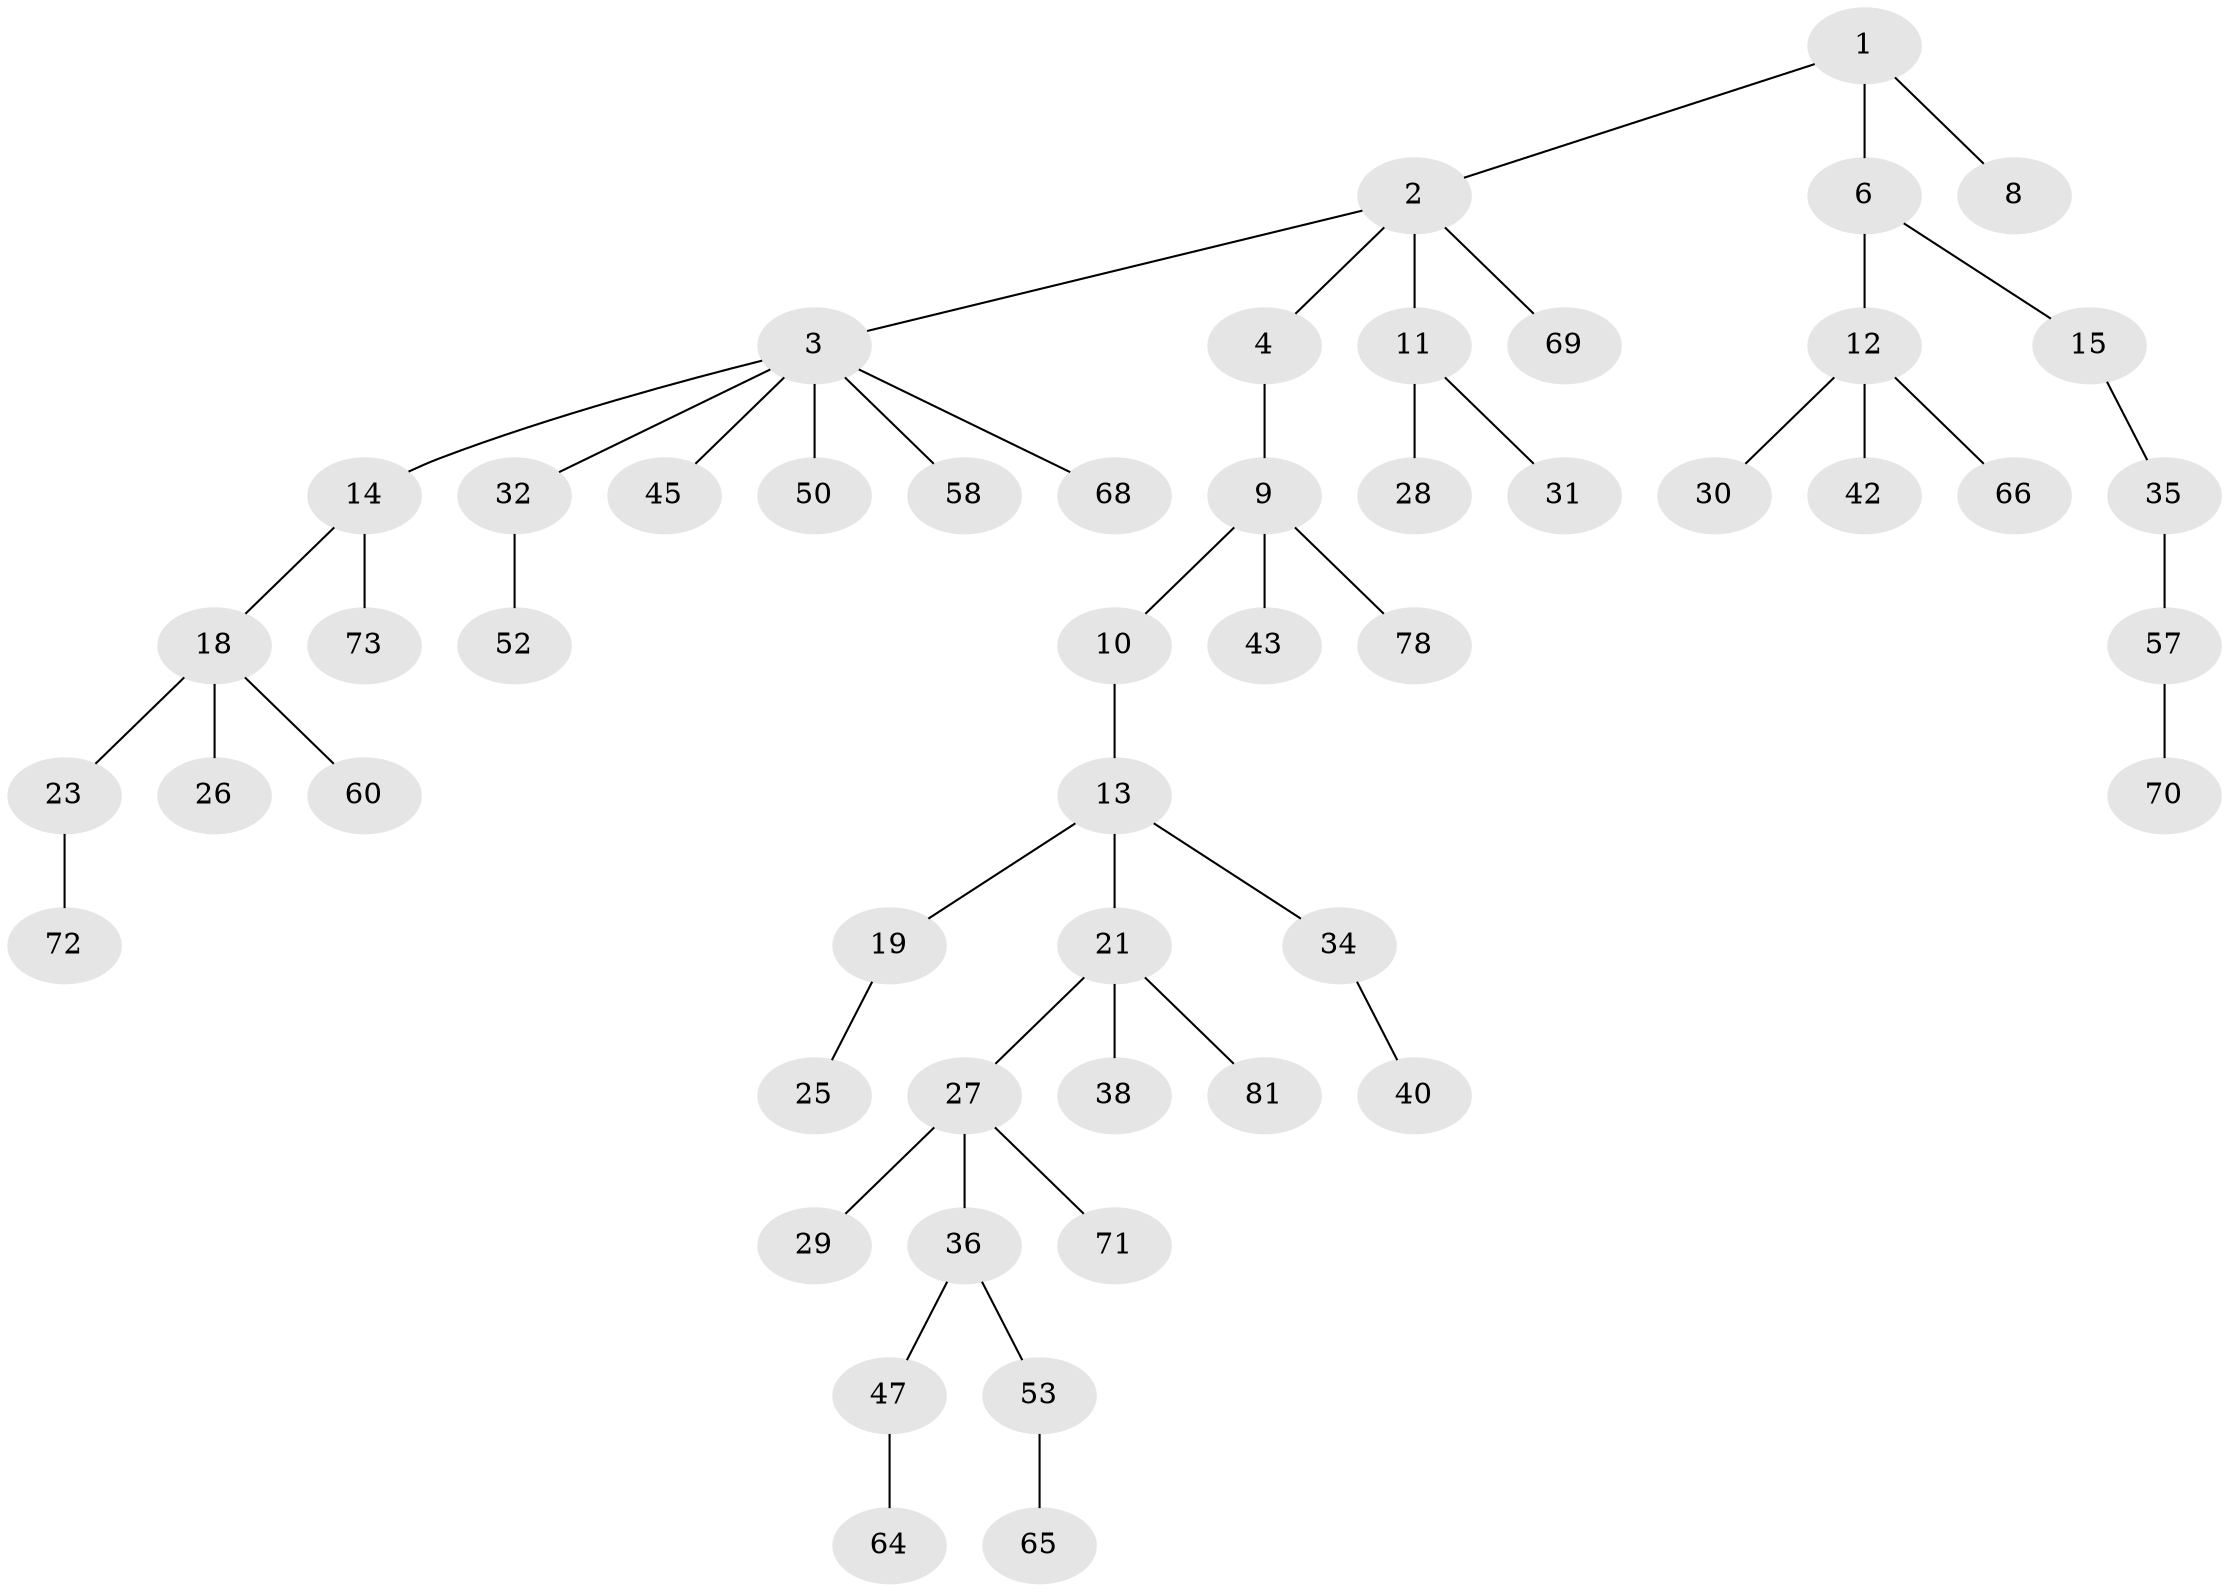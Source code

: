 // Generated by graph-tools (version 1.1) at 2025/52/02/27/25 19:52:10]
// undirected, 51 vertices, 50 edges
graph export_dot {
graph [start="1"]
  node [color=gray90,style=filled];
  1 [super="+5"];
  2 [super="+7"];
  3 [super="+17"];
  4;
  6 [super="+16"];
  8 [super="+62"];
  9 [super="+41"];
  10;
  11 [super="+56"];
  12 [super="+33"];
  13 [super="+20"];
  14 [super="+59"];
  15;
  18 [super="+24"];
  19 [super="+44"];
  21 [super="+22"];
  23 [super="+61"];
  25 [super="+74"];
  26 [super="+80"];
  27 [super="+46"];
  28;
  29 [super="+49"];
  30;
  31 [super="+39"];
  32 [super="+55"];
  34 [super="+37"];
  35 [super="+51"];
  36 [super="+54"];
  38 [super="+48"];
  40;
  42;
  43;
  45;
  47;
  50 [super="+63"];
  52;
  53 [super="+67"];
  57 [super="+76"];
  58;
  60;
  64;
  65;
  66 [super="+75"];
  68 [super="+79"];
  69;
  70 [super="+77"];
  71;
  72;
  73;
  78;
  81;
  1 -- 2;
  1 -- 6;
  1 -- 8;
  2 -- 3;
  2 -- 4;
  2 -- 11;
  2 -- 69;
  3 -- 14;
  3 -- 32;
  3 -- 50;
  3 -- 58;
  3 -- 68;
  3 -- 45;
  4 -- 9;
  6 -- 12;
  6 -- 15;
  9 -- 10;
  9 -- 78;
  9 -- 43;
  10 -- 13;
  11 -- 28;
  11 -- 31;
  12 -- 30;
  12 -- 42;
  12 -- 66;
  13 -- 19;
  13 -- 34;
  13 -- 21;
  14 -- 18;
  14 -- 73;
  15 -- 35;
  18 -- 23;
  18 -- 60;
  18 -- 26;
  19 -- 25;
  21 -- 38;
  21 -- 81;
  21 -- 27;
  23 -- 72;
  27 -- 29;
  27 -- 36;
  27 -- 71;
  32 -- 52;
  34 -- 40;
  35 -- 57;
  36 -- 47;
  36 -- 53;
  47 -- 64;
  53 -- 65;
  57 -- 70;
}
